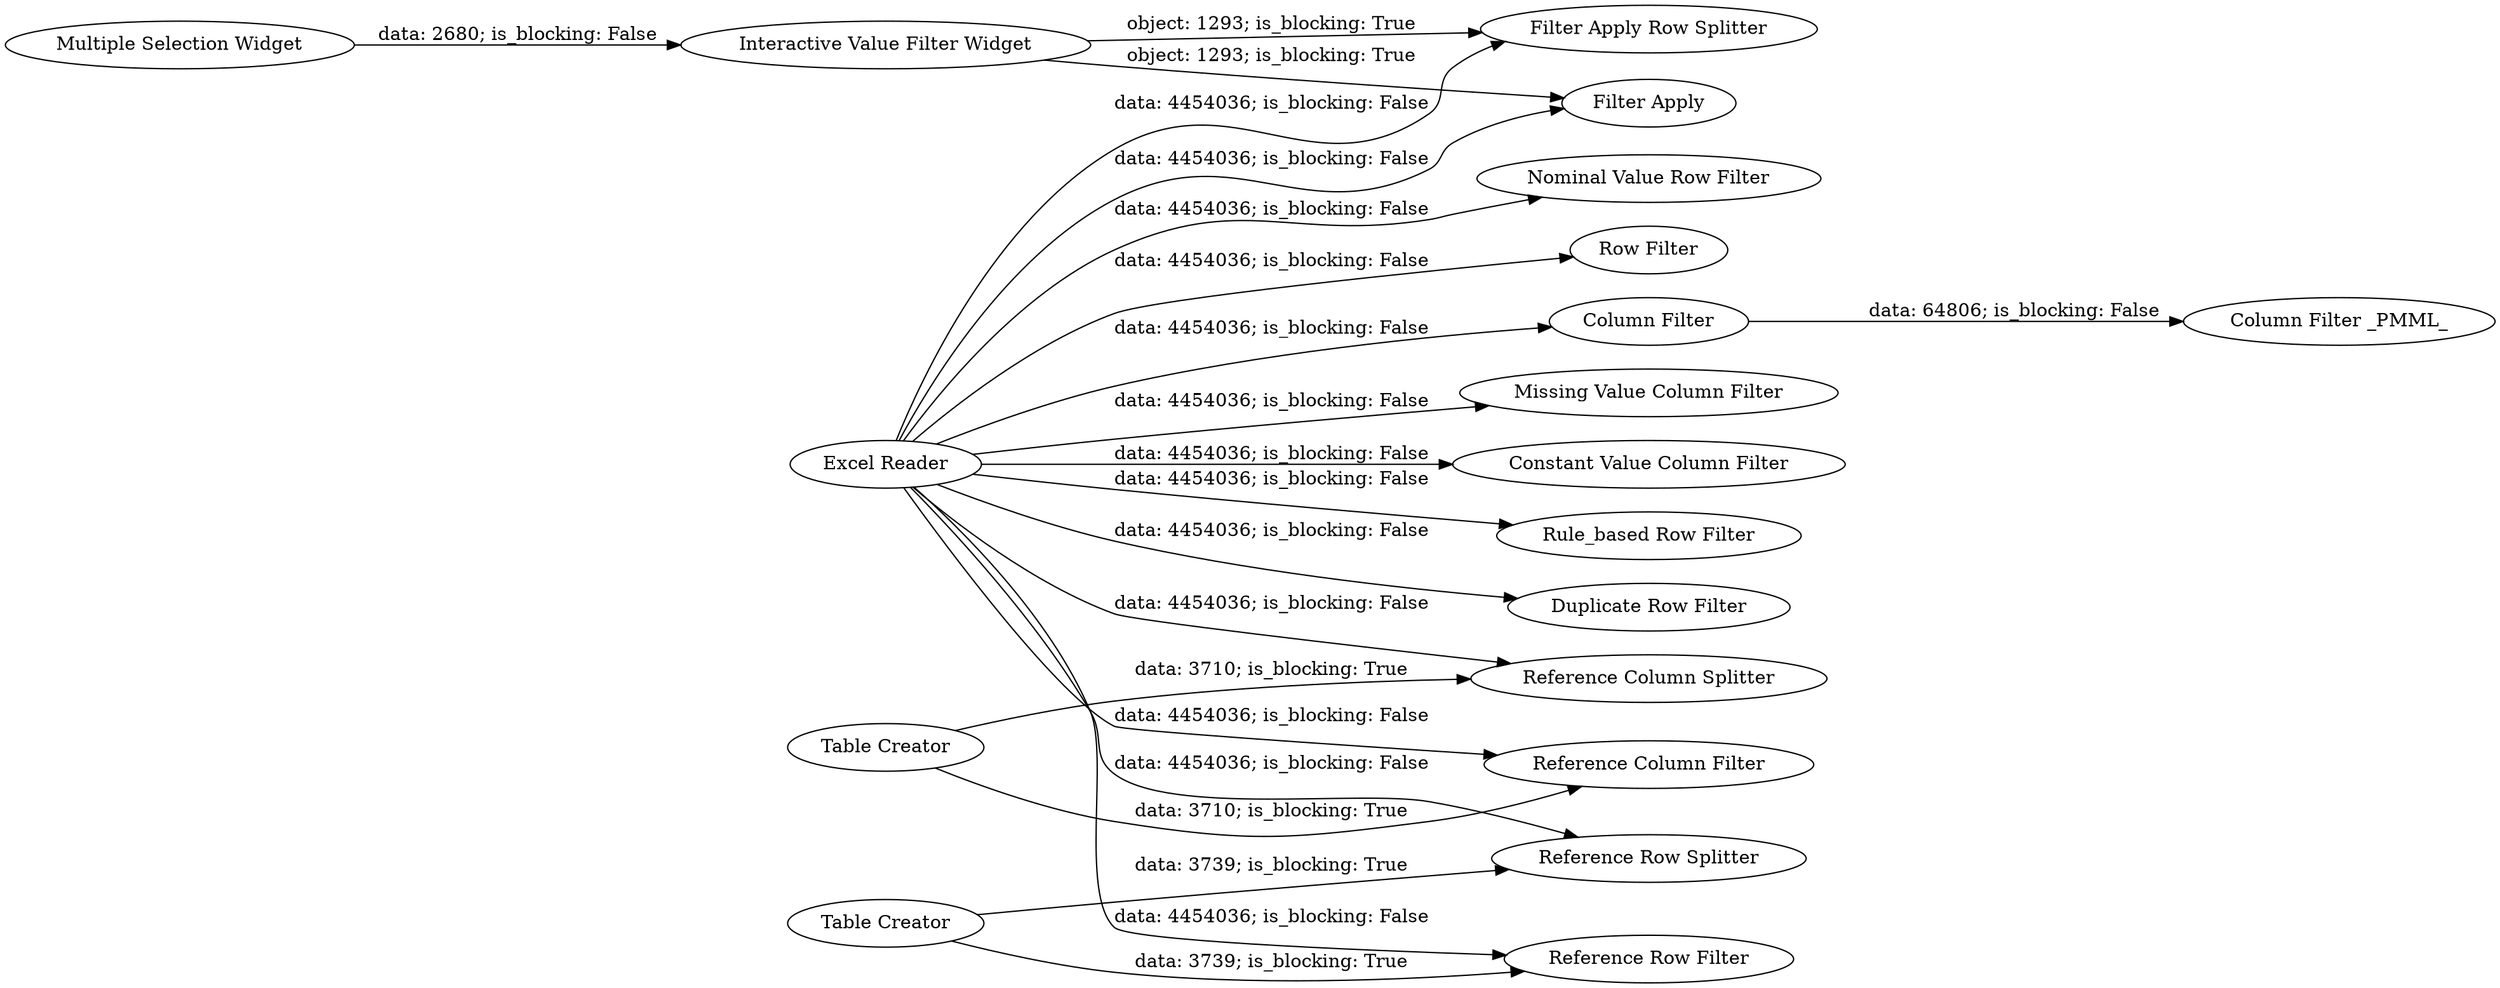digraph {
	"6460143811790268977_9" [label="Filter Apply"]
	"6460143811790268977_2" [label="Column Filter"]
	"6460143811790268977_6" [label="Reference Column Splitter"]
	"6460143811790268977_23" [label="Table Creator"]
	"6460143811790268977_25" [label="Column Filter _PMML_"]
	"6460143811790268977_19" [label="Rule_based Row Filter"]
	"6460143811790268977_8" [label="Duplicate Row Filter"]
	"6460143811790268977_20" [label="Nominal Value Row Filter"]
	"6460143811790268977_22" [label="Reference Row Filter"]
	"6460143811790268977_24" [label="Reference Row Splitter"]
	"6460143811790268977_21" [label="Row Filter"]
	"6460143811790268977_17" [label="Interactive Value Filter Widget"]
	"6460143811790268977_16" [label="Multiple Selection Widget"]
	"6460143811790268977_1" [label="Excel Reader"]
	"6460143811790268977_5" [label="Missing Value Column Filter"]
	"6460143811790268977_4" [label="Constant Value Column Filter"]
	"6460143811790268977_3" [label="Reference Column Filter"]
	"6460143811790268977_7" [label="Table Creator"]
	"6460143811790268977_18" [label="Filter Apply Row Splitter"]
	"6460143811790268977_1" -> "6460143811790268977_18" [label="data: 4454036; is_blocking: False"]
	"6460143811790268977_1" -> "6460143811790268977_8" [label="data: 4454036; is_blocking: False"]
	"6460143811790268977_17" -> "6460143811790268977_18" [label="object: 1293; is_blocking: True"]
	"6460143811790268977_7" -> "6460143811790268977_3" [label="data: 3710; is_blocking: True"]
	"6460143811790268977_1" -> "6460143811790268977_19" [label="data: 4454036; is_blocking: False"]
	"6460143811790268977_1" -> "6460143811790268977_21" [label="data: 4454036; is_blocking: False"]
	"6460143811790268977_1" -> "6460143811790268977_3" [label="data: 4454036; is_blocking: False"]
	"6460143811790268977_1" -> "6460143811790268977_9" [label="data: 4454036; is_blocking: False"]
	"6460143811790268977_16" -> "6460143811790268977_17" [label="data: 2680; is_blocking: False"]
	"6460143811790268977_1" -> "6460143811790268977_20" [label="data: 4454036; is_blocking: False"]
	"6460143811790268977_17" -> "6460143811790268977_9" [label="object: 1293; is_blocking: True"]
	"6460143811790268977_1" -> "6460143811790268977_2" [label="data: 4454036; is_blocking: False"]
	"6460143811790268977_1" -> "6460143811790268977_5" [label="data: 4454036; is_blocking: False"]
	"6460143811790268977_23" -> "6460143811790268977_24" [label="data: 3739; is_blocking: True"]
	"6460143811790268977_1" -> "6460143811790268977_24" [label="data: 4454036; is_blocking: False"]
	"6460143811790268977_7" -> "6460143811790268977_6" [label="data: 3710; is_blocking: True"]
	"6460143811790268977_1" -> "6460143811790268977_4" [label="data: 4454036; is_blocking: False"]
	"6460143811790268977_1" -> "6460143811790268977_22" [label="data: 4454036; is_blocking: False"]
	"6460143811790268977_23" -> "6460143811790268977_22" [label="data: 3739; is_blocking: True"]
	"6460143811790268977_2" -> "6460143811790268977_25" [label="data: 64806; is_blocking: False"]
	"6460143811790268977_1" -> "6460143811790268977_6" [label="data: 4454036; is_blocking: False"]
	rankdir=LR
}
